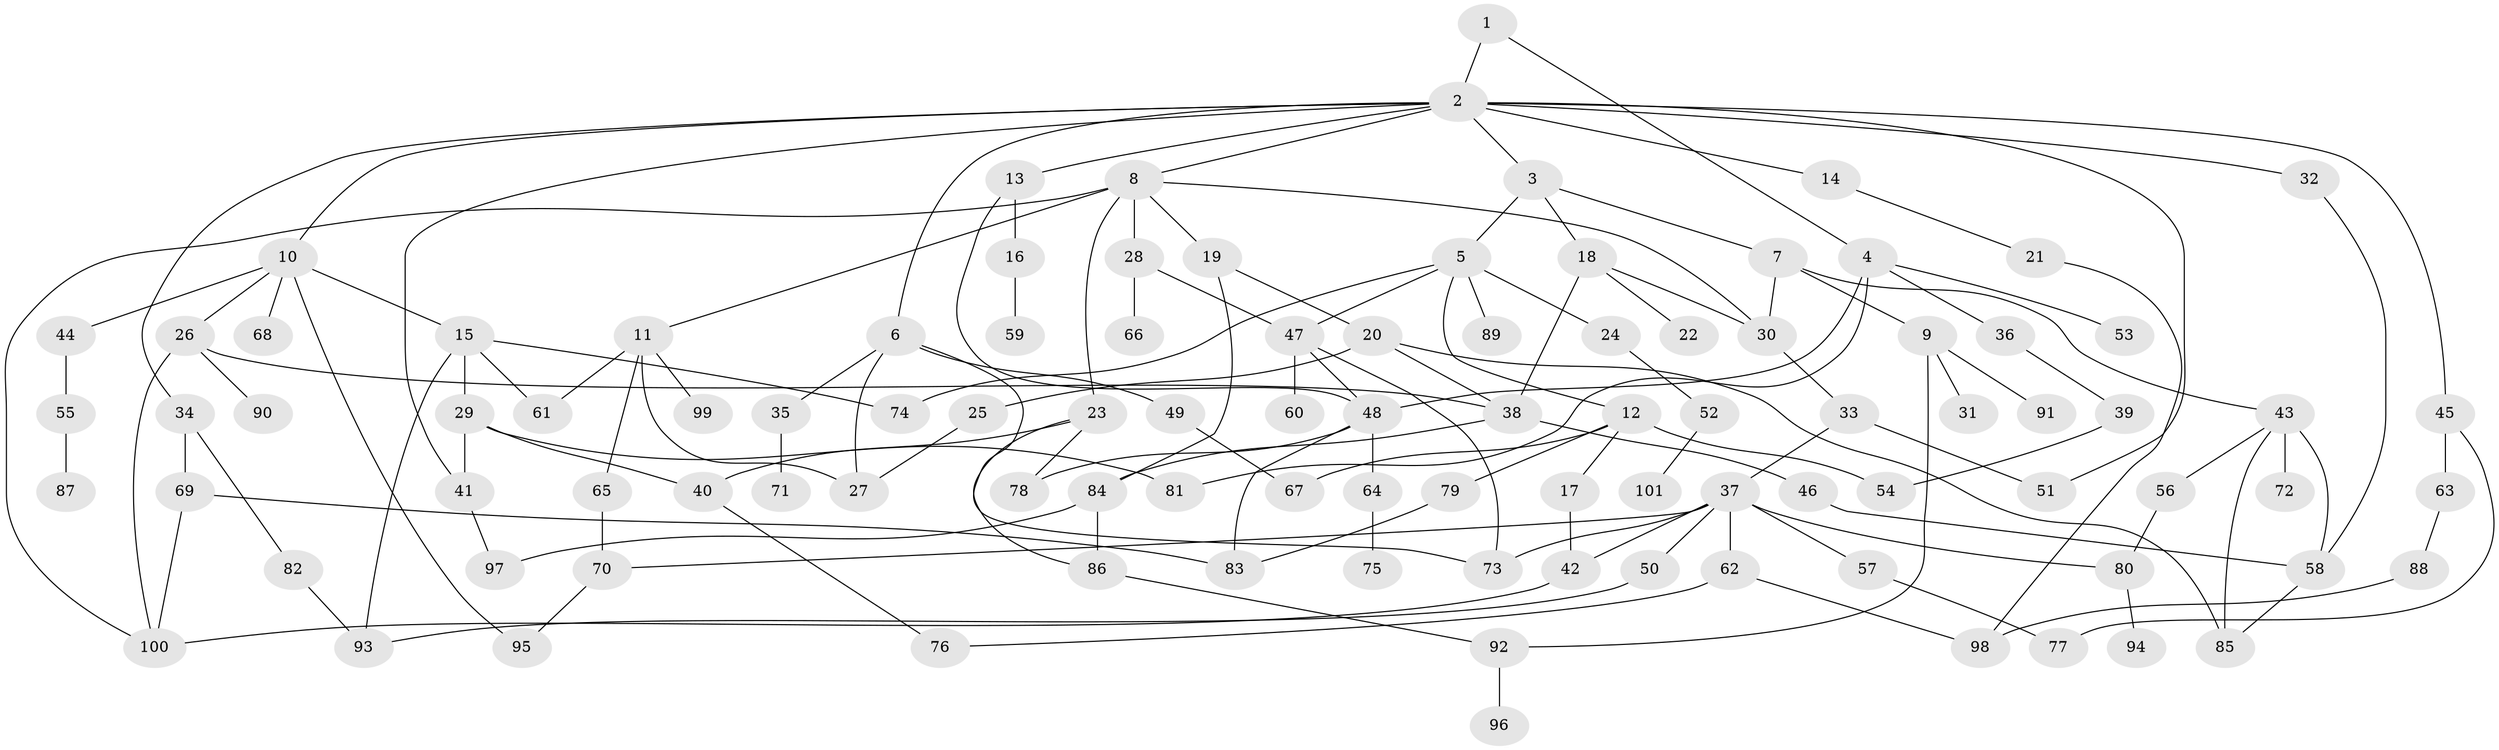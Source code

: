 // Generated by graph-tools (version 1.1) at 2025/13/03/09/25 04:13:20]
// undirected, 101 vertices, 143 edges
graph export_dot {
graph [start="1"]
  node [color=gray90,style=filled];
  1;
  2;
  3;
  4;
  5;
  6;
  7;
  8;
  9;
  10;
  11;
  12;
  13;
  14;
  15;
  16;
  17;
  18;
  19;
  20;
  21;
  22;
  23;
  24;
  25;
  26;
  27;
  28;
  29;
  30;
  31;
  32;
  33;
  34;
  35;
  36;
  37;
  38;
  39;
  40;
  41;
  42;
  43;
  44;
  45;
  46;
  47;
  48;
  49;
  50;
  51;
  52;
  53;
  54;
  55;
  56;
  57;
  58;
  59;
  60;
  61;
  62;
  63;
  64;
  65;
  66;
  67;
  68;
  69;
  70;
  71;
  72;
  73;
  74;
  75;
  76;
  77;
  78;
  79;
  80;
  81;
  82;
  83;
  84;
  85;
  86;
  87;
  88;
  89;
  90;
  91;
  92;
  93;
  94;
  95;
  96;
  97;
  98;
  99;
  100;
  101;
  1 -- 2;
  1 -- 4;
  2 -- 3;
  2 -- 6;
  2 -- 8;
  2 -- 10;
  2 -- 13;
  2 -- 14;
  2 -- 32;
  2 -- 34;
  2 -- 41;
  2 -- 45;
  2 -- 51;
  3 -- 5;
  3 -- 7;
  3 -- 18;
  4 -- 36;
  4 -- 48;
  4 -- 53;
  4 -- 81;
  5 -- 12;
  5 -- 24;
  5 -- 74;
  5 -- 89;
  5 -- 47;
  6 -- 35;
  6 -- 49;
  6 -- 73;
  6 -- 27;
  7 -- 9;
  7 -- 43;
  7 -- 30;
  8 -- 11;
  8 -- 19;
  8 -- 23;
  8 -- 28;
  8 -- 100;
  8 -- 30;
  9 -- 31;
  9 -- 91;
  9 -- 92;
  10 -- 15;
  10 -- 26;
  10 -- 44;
  10 -- 68;
  10 -- 95;
  11 -- 65;
  11 -- 99;
  11 -- 27;
  11 -- 61;
  12 -- 17;
  12 -- 54;
  12 -- 79;
  12 -- 67;
  13 -- 16;
  13 -- 48;
  14 -- 21;
  15 -- 29;
  15 -- 61;
  15 -- 74;
  15 -- 93;
  16 -- 59;
  17 -- 42;
  18 -- 22;
  18 -- 30;
  18 -- 38;
  19 -- 20;
  19 -- 84;
  20 -- 25;
  20 -- 85;
  20 -- 38;
  21 -- 98;
  23 -- 78;
  23 -- 86;
  23 -- 40;
  24 -- 52;
  25 -- 27;
  26 -- 90;
  26 -- 100;
  26 -- 38;
  28 -- 47;
  28 -- 66;
  29 -- 40;
  29 -- 81;
  29 -- 41;
  30 -- 33;
  32 -- 58;
  33 -- 37;
  33 -- 51;
  34 -- 69;
  34 -- 82;
  35 -- 71;
  36 -- 39;
  37 -- 42;
  37 -- 50;
  37 -- 57;
  37 -- 62;
  37 -- 70;
  37 -- 80;
  37 -- 73;
  38 -- 46;
  38 -- 84;
  39 -- 54;
  40 -- 76;
  41 -- 97;
  42 -- 100;
  43 -- 56;
  43 -- 72;
  43 -- 58;
  43 -- 85;
  44 -- 55;
  45 -- 63;
  45 -- 77;
  46 -- 58;
  47 -- 60;
  47 -- 73;
  47 -- 48;
  48 -- 64;
  48 -- 78;
  48 -- 83;
  49 -- 67;
  50 -- 93;
  52 -- 101;
  55 -- 87;
  56 -- 80;
  57 -- 77;
  58 -- 85;
  62 -- 98;
  62 -- 76;
  63 -- 88;
  64 -- 75;
  65 -- 70;
  69 -- 100;
  69 -- 83;
  70 -- 95;
  79 -- 83;
  80 -- 94;
  82 -- 93;
  84 -- 86;
  84 -- 97;
  86 -- 92;
  88 -- 98;
  92 -- 96;
}
